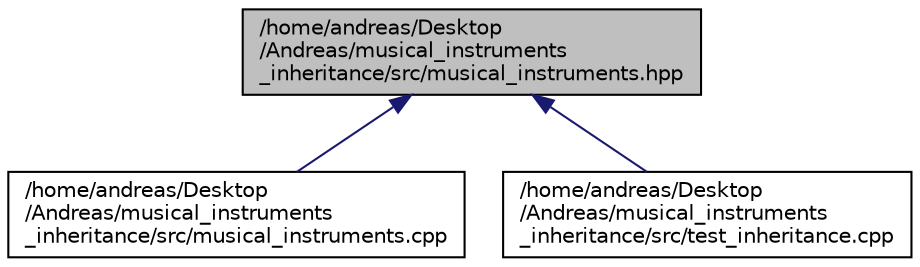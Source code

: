 digraph "/home/andreas/Desktop/Andreas/musical_instruments_inheritance/src/musical_instruments.hpp"
{
  edge [fontname="Helvetica",fontsize="10",labelfontname="Helvetica",labelfontsize="10"];
  node [fontname="Helvetica",fontsize="10",shape=record];
  Node1 [label="/home/andreas/Desktop\l/Andreas/musical_instruments\l_inheritance/src/musical_instruments.hpp",height=0.2,width=0.4,color="black", fillcolor="grey75", style="filled", fontcolor="black"];
  Node1 -> Node2 [dir="back",color="midnightblue",fontsize="10",style="solid",fontname="Helvetica"];
  Node2 [label="/home/andreas/Desktop\l/Andreas/musical_instruments\l_inheritance/src/musical_instruments.cpp",height=0.2,width=0.4,color="black", fillcolor="white", style="filled",URL="$musical__instruments_8cpp.html",tooltip="File contains definitions of non_polymorphic_inheritance.hpp file classes&#39; members. "];
  Node1 -> Node3 [dir="back",color="midnightblue",fontsize="10",style="solid",fontname="Helvetica"];
  Node3 [label="/home/andreas/Desktop\l/Andreas/musical_instruments\l_inheritance/src/test_inheritance.cpp",height=0.2,width=0.4,color="black", fillcolor="white", style="filled",URL="$test__inheritance_8cpp.html",tooltip="File contains implementation of test functions. "];
}
